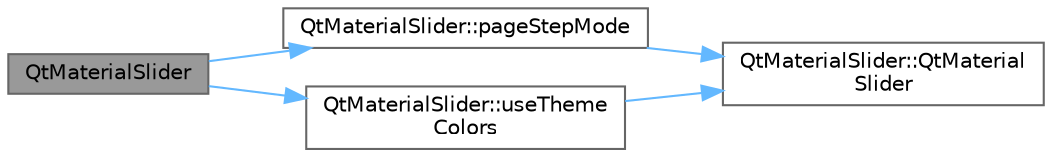 digraph "QtMaterialSlider"
{
 // LATEX_PDF_SIZE
  bgcolor="transparent";
  edge [fontname=Helvetica,fontsize=10,labelfontname=Helvetica,labelfontsize=10];
  node [fontname=Helvetica,fontsize=10,shape=box,height=0.2,width=0.4];
  rankdir="LR";
  Node1 [id="Node000001",label="QtMaterialSlider",height=0.2,width=0.4,color="gray40", fillcolor="grey60", style="filled", fontcolor="black",tooltip="构造函数"];
  Node1 -> Node2 [id="edge1_Node000001_Node000002",color="steelblue1",style="solid",tooltip=" "];
  Node2 [id="Node000002",label="QtMaterialSlider::pageStepMode",height=0.2,width=0.4,color="grey40", fillcolor="white", style="filled",URL="$class_qt_material_slider.html#a6755c6d675bbb3ba9f6fa60db4f36786",tooltip="获取页面步进模式"];
  Node2 -> Node3 [id="edge2_Node000002_Node000003",color="steelblue1",style="solid",tooltip=" "];
  Node3 [id="Node000003",label="QtMaterialSlider::QtMaterial\lSlider",height=0.2,width=0.4,color="grey40", fillcolor="white", style="filled",URL="$class_qt_material_slider.html#aca4b3f4fc19f287254cfdc870bf82ead",tooltip="构造函数"];
  Node1 -> Node4 [id="edge3_Node000001_Node000004",color="steelblue1",style="solid",tooltip=" "];
  Node4 [id="Node000004",label="QtMaterialSlider::useTheme\lColors",height=0.2,width=0.4,color="grey40", fillcolor="white", style="filled",URL="$class_qt_material_slider.html#ad7b84e79d6f30f98abd019b886d8a2b5",tooltip="获取是否使用主题颜色"];
  Node4 -> Node3 [id="edge4_Node000004_Node000003",color="steelblue1",style="solid",tooltip=" "];
}
